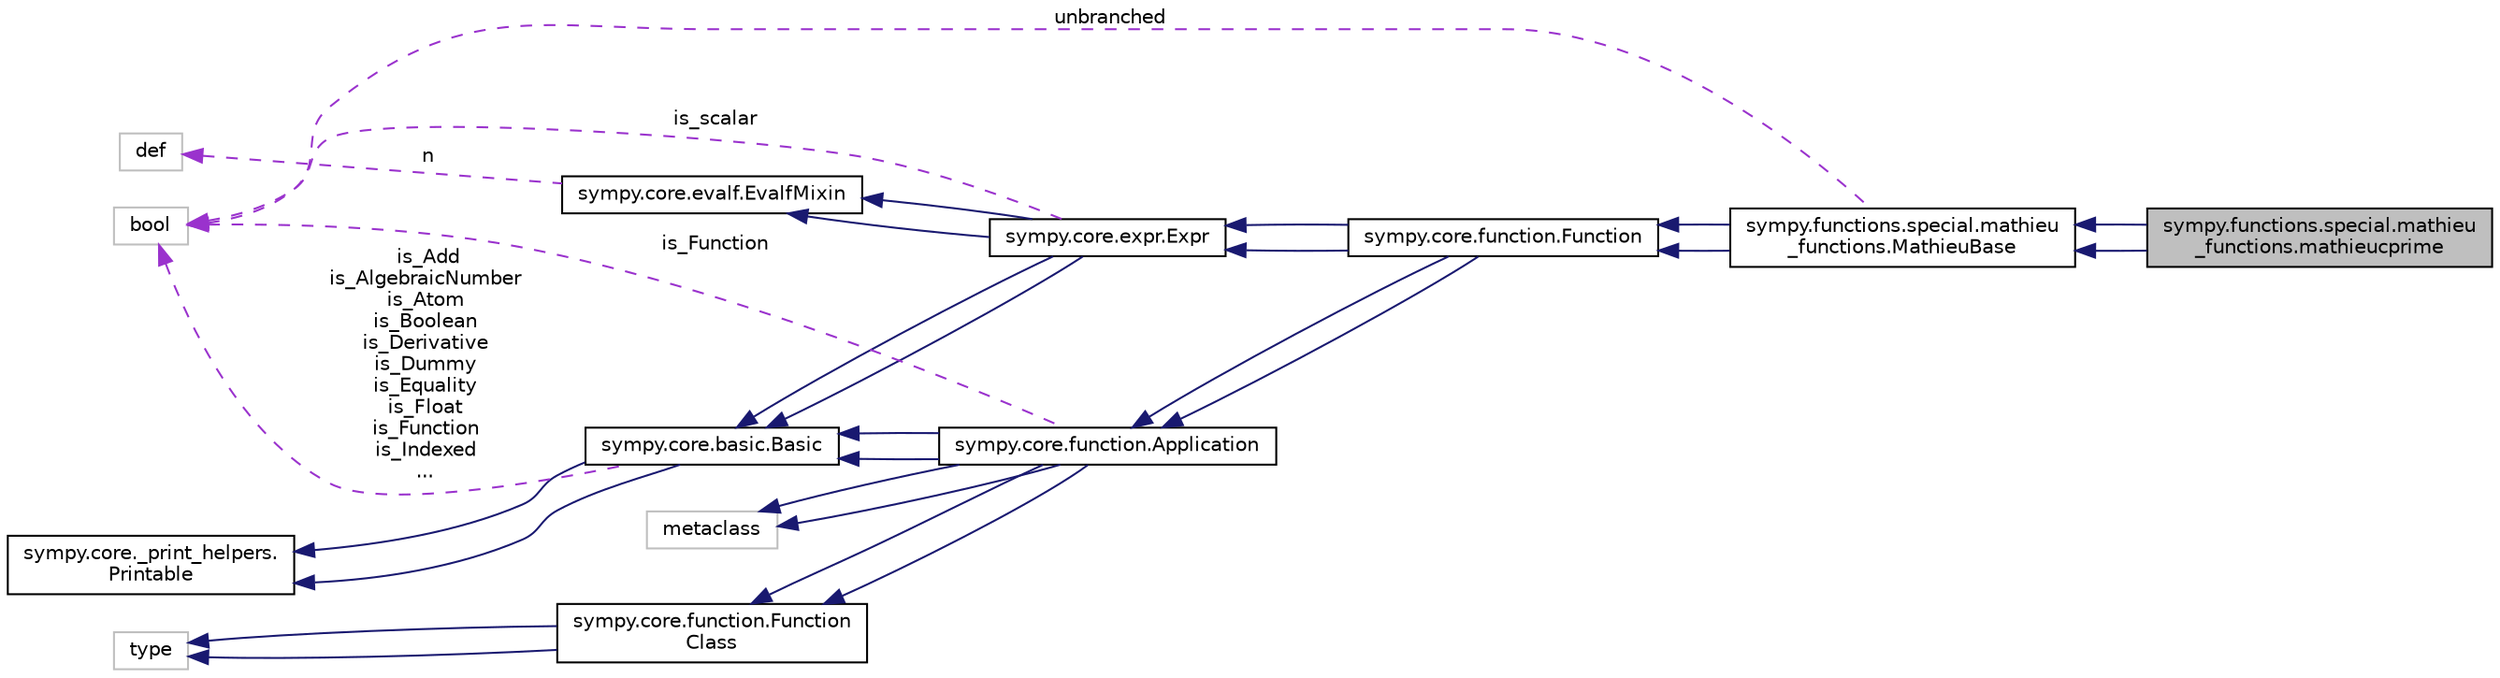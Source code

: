 digraph "sympy.functions.special.mathieu_functions.mathieucprime"
{
 // LATEX_PDF_SIZE
  edge [fontname="Helvetica",fontsize="10",labelfontname="Helvetica",labelfontsize="10"];
  node [fontname="Helvetica",fontsize="10",shape=record];
  rankdir="LR";
  Node1 [label="sympy.functions.special.mathieu\l_functions.mathieucprime",height=0.2,width=0.4,color="black", fillcolor="grey75", style="filled", fontcolor="black",tooltip=" "];
  Node2 -> Node1 [dir="back",color="midnightblue",fontsize="10",style="solid",fontname="Helvetica"];
  Node2 [label="sympy.functions.special.mathieu\l_functions.MathieuBase",height=0.2,width=0.4,color="black", fillcolor="white", style="filled",URL="$classsympy_1_1functions_1_1special_1_1mathieu__functions_1_1MathieuBase.html",tooltip=" "];
  Node3 -> Node2 [dir="back",color="midnightblue",fontsize="10",style="solid",fontname="Helvetica"];
  Node3 [label="sympy.core.function.Function",height=0.2,width=0.4,color="black", fillcolor="white", style="filled",URL="$classsympy_1_1core_1_1function_1_1Function.html",tooltip=" "];
  Node4 -> Node3 [dir="back",color="midnightblue",fontsize="10",style="solid",fontname="Helvetica"];
  Node4 [label="sympy.core.function.Application",height=0.2,width=0.4,color="black", fillcolor="white", style="filled",URL="$classsympy_1_1core_1_1function_1_1Application.html",tooltip=" "];
  Node5 -> Node4 [dir="back",color="midnightblue",fontsize="10",style="solid",fontname="Helvetica"];
  Node5 [label="sympy.core.basic.Basic",height=0.2,width=0.4,color="black", fillcolor="white", style="filled",URL="$classsympy_1_1core_1_1basic_1_1Basic.html",tooltip=" "];
  Node6 -> Node5 [dir="back",color="midnightblue",fontsize="10",style="solid",fontname="Helvetica"];
  Node6 [label="sympy.core._print_helpers.\lPrintable",height=0.2,width=0.4,color="black", fillcolor="white", style="filled",URL="$classsympy_1_1core_1_1__print__helpers_1_1Printable.html",tooltip=" "];
  Node6 -> Node5 [dir="back",color="midnightblue",fontsize="10",style="solid",fontname="Helvetica"];
  Node7 -> Node5 [dir="back",color="darkorchid3",fontsize="10",style="dashed",label=" is_Add\nis_AlgebraicNumber\nis_Atom\nis_Boolean\nis_Derivative\nis_Dummy\nis_Equality\nis_Float\nis_Function\nis_Indexed\n..." ,fontname="Helvetica"];
  Node7 [label="bool",height=0.2,width=0.4,color="grey75", fillcolor="white", style="filled",tooltip=" "];
  Node8 -> Node4 [dir="back",color="midnightblue",fontsize="10",style="solid",fontname="Helvetica"];
  Node8 [label="metaclass",height=0.2,width=0.4,color="grey75", fillcolor="white", style="filled",tooltip=" "];
  Node9 -> Node4 [dir="back",color="midnightblue",fontsize="10",style="solid",fontname="Helvetica"];
  Node9 [label="sympy.core.function.Function\lClass",height=0.2,width=0.4,color="black", fillcolor="white", style="filled",URL="$classsympy_1_1core_1_1function_1_1FunctionClass.html",tooltip=" "];
  Node10 -> Node9 [dir="back",color="midnightblue",fontsize="10",style="solid",fontname="Helvetica"];
  Node10 [label="type",height=0.2,width=0.4,color="grey75", fillcolor="white", style="filled",tooltip=" "];
  Node10 -> Node9 [dir="back",color="midnightblue",fontsize="10",style="solid",fontname="Helvetica"];
  Node5 -> Node4 [dir="back",color="midnightblue",fontsize="10",style="solid",fontname="Helvetica"];
  Node8 -> Node4 [dir="back",color="midnightblue",fontsize="10",style="solid",fontname="Helvetica"];
  Node9 -> Node4 [dir="back",color="midnightblue",fontsize="10",style="solid",fontname="Helvetica"];
  Node7 -> Node4 [dir="back",color="darkorchid3",fontsize="10",style="dashed",label=" is_Function" ,fontname="Helvetica"];
  Node11 -> Node3 [dir="back",color="midnightblue",fontsize="10",style="solid",fontname="Helvetica"];
  Node11 [label="sympy.core.expr.Expr",height=0.2,width=0.4,color="black", fillcolor="white", style="filled",URL="$classsympy_1_1core_1_1expr_1_1Expr.html",tooltip=" "];
  Node5 -> Node11 [dir="back",color="midnightblue",fontsize="10",style="solid",fontname="Helvetica"];
  Node12 -> Node11 [dir="back",color="midnightblue",fontsize="10",style="solid",fontname="Helvetica"];
  Node12 [label="sympy.core.evalf.EvalfMixin",height=0.2,width=0.4,color="black", fillcolor="white", style="filled",URL="$classsympy_1_1core_1_1evalf_1_1EvalfMixin.html",tooltip=" "];
  Node13 -> Node12 [dir="back",color="darkorchid3",fontsize="10",style="dashed",label=" n" ,fontname="Helvetica"];
  Node13 [label="def",height=0.2,width=0.4,color="grey75", fillcolor="white", style="filled",tooltip=" "];
  Node5 -> Node11 [dir="back",color="midnightblue",fontsize="10",style="solid",fontname="Helvetica"];
  Node12 -> Node11 [dir="back",color="midnightblue",fontsize="10",style="solid",fontname="Helvetica"];
  Node7 -> Node11 [dir="back",color="darkorchid3",fontsize="10",style="dashed",label=" is_scalar" ,fontname="Helvetica"];
  Node4 -> Node3 [dir="back",color="midnightblue",fontsize="10",style="solid",fontname="Helvetica"];
  Node11 -> Node3 [dir="back",color="midnightblue",fontsize="10",style="solid",fontname="Helvetica"];
  Node3 -> Node2 [dir="back",color="midnightblue",fontsize="10",style="solid",fontname="Helvetica"];
  Node7 -> Node2 [dir="back",color="darkorchid3",fontsize="10",style="dashed",label=" unbranched" ,fontname="Helvetica"];
  Node2 -> Node1 [dir="back",color="midnightblue",fontsize="10",style="solid",fontname="Helvetica"];
}
